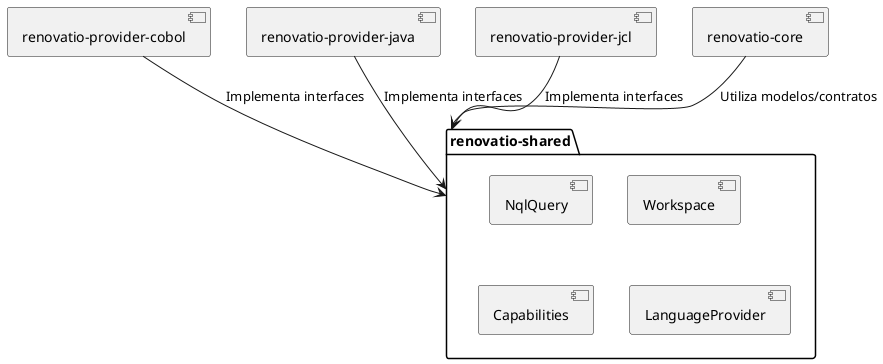 @startuml
package "renovatio-shared" {
  [NqlQuery]
  [Workspace]
  [Capabilities]
  [LanguageProvider]
}

[renovatio-provider-cobol] --> [renovatio-shared] : Implementa interfaces
[renovatio-provider-java] --> [renovatio-shared] : Implementa interfaces
[renovatio-provider-jcl] --> [renovatio-shared] : Implementa interfaces
[renovatio-core] --> [renovatio-shared] : Utiliza modelos/contratos
@enduml

